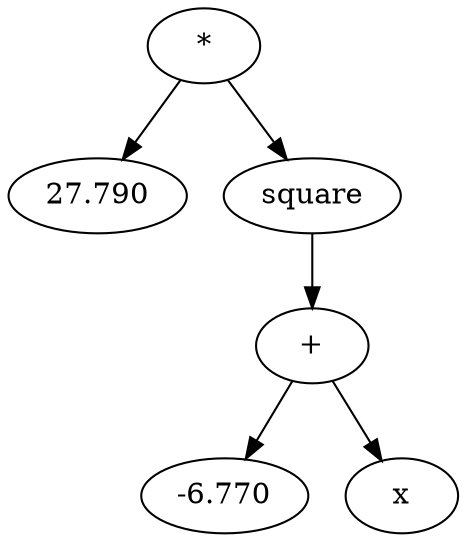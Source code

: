 digraph{

# Graph style
"ordering"="out"
"rankdir"="TD"

#########
# Nodes #
#########

"*(Float((0, 3911094801394565, -47, 52), 53), square(+(Float((1, 1905585592331141, -48, 51), 53), Symbol(x))))_()" ["color"="black", "label"="*", "shape"="ellipse"];
"Float((0, 3911094801394565, -47, 52), 53)_(0,)" ["color"="black", "label"="27.790", "shape"="ellipse"];
"square(+(Float((1, 1905585592331141, -48, 51), 53), Symbol(x)))_(1,)" ["color"="black", "label"="square", "shape"="ellipse"];
"+(Float((1, 1905585592331141, -48, 51), 53), Symbol(x))_(1, 0)" ["color"="black", "label"="+", "shape"="ellipse"];
"Float((1, 1905585592331141, -48, 51), 53)_(1, 0, 0)" ["color"="black", "label"="-6.770", "shape"="ellipse"];
"Symbol(x)_(1, 0, 1)" ["color"="black", "label"="x", "shape"="ellipse"];

#########
# Edges #
#########

"*(Float((0, 3911094801394565, -47, 52), 53), square(+(Float((1, 1905585592331141, -48, 51), 53), Symbol(x))))_()" -> "Float((0, 3911094801394565, -47, 52), 53)_(0,)";
"*(Float((0, 3911094801394565, -47, 52), 53), square(+(Float((1, 1905585592331141, -48, 51), 53), Symbol(x))))_()" -> "square(+(Float((1, 1905585592331141, -48, 51), 53), Symbol(x)))_(1,)";
"square(+(Float((1, 1905585592331141, -48, 51), 53), Symbol(x)))_(1,)" -> "+(Float((1, 1905585592331141, -48, 51), 53), Symbol(x))_(1, 0)";
"+(Float((1, 1905585592331141, -48, 51), 53), Symbol(x))_(1, 0)" -> "Float((1, 1905585592331141, -48, 51), 53)_(1, 0, 0)";
"+(Float((1, 1905585592331141, -48, 51), 53), Symbol(x))_(1, 0)" -> "Symbol(x)_(1, 0, 1)";
}
